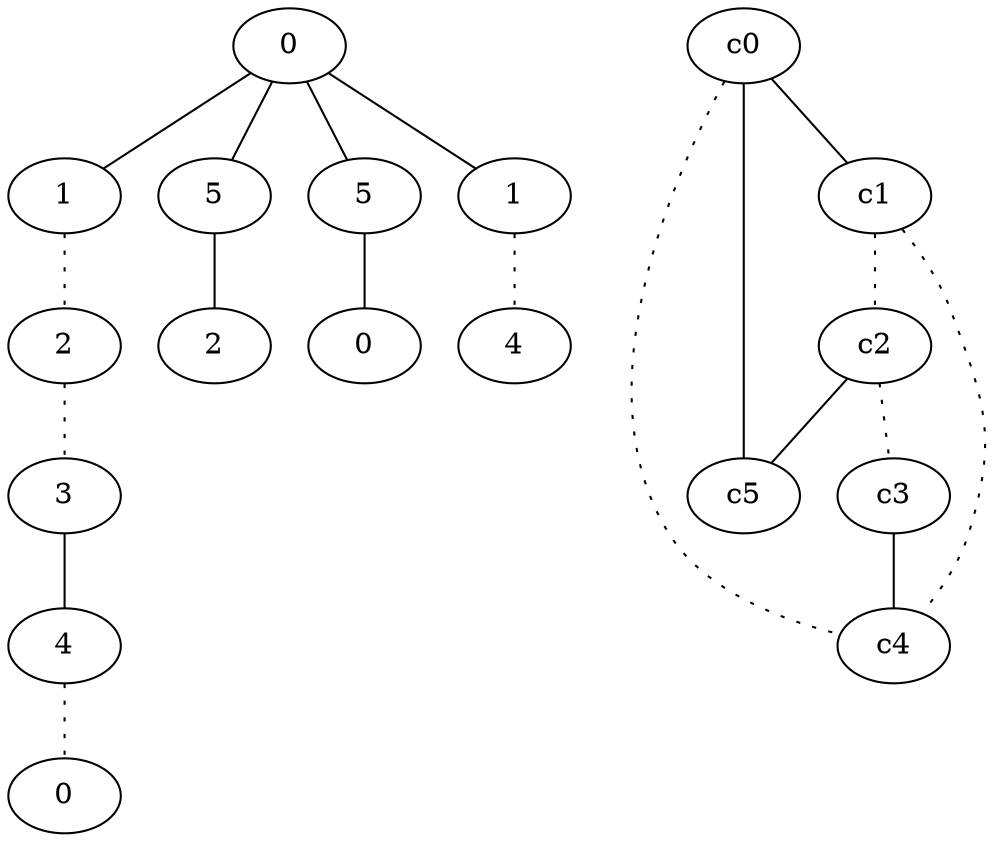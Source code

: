 graph {
a0[label=0];
a1[label=1];
a2[label=2];
a3[label=3];
a4[label=4];
a5[label=0];
a6[label=5];
a7[label=2];
a8[label=5];
a9[label=0];
a10[label=1];
a11[label=4];
a0 -- a1;
a0 -- a6;
a0 -- a8;
a0 -- a10;
a1 -- a2 [style=dotted];
a2 -- a3 [style=dotted];
a3 -- a4;
a4 -- a5 [style=dotted];
a6 -- a7;
a8 -- a9;
a10 -- a11 [style=dotted];
c0 -- c1;
c0 -- c4 [style=dotted];
c0 -- c5;
c1 -- c2 [style=dotted];
c1 -- c4 [style=dotted];
c2 -- c3 [style=dotted];
c2 -- c5;
c3 -- c4;
}
